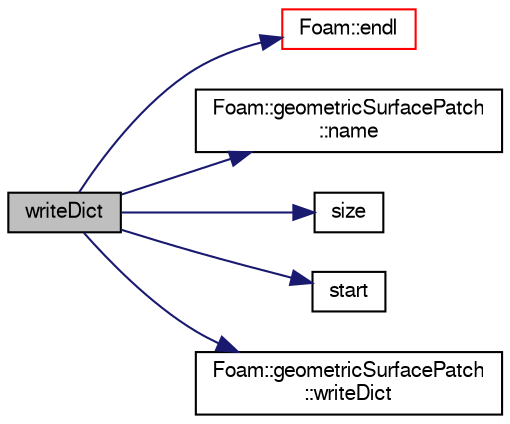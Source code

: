 digraph "writeDict"
{
  bgcolor="transparent";
  edge [fontname="FreeSans",fontsize="10",labelfontname="FreeSans",labelfontsize="10"];
  node [fontname="FreeSans",fontsize="10",shape=record];
  rankdir="LR";
  Node104 [label="writeDict",height=0.2,width=0.4,color="black", fillcolor="grey75", style="filled", fontcolor="black"];
  Node104 -> Node105 [color="midnightblue",fontsize="10",style="solid",fontname="FreeSans"];
  Node105 [label="Foam::endl",height=0.2,width=0.4,color="red",URL="$a21124.html#a2db8fe02a0d3909e9351bb4275b23ce4",tooltip="Add newline and flush stream. "];
  Node104 -> Node107 [color="midnightblue",fontsize="10",style="solid",fontname="FreeSans"];
  Node107 [label="Foam::geometricSurfacePatch\l::name",height=0.2,width=0.4,color="black",URL="$a30586.html#acc80e00a8ac919288fb55bd14cc88bf6",tooltip="Return name. "];
  Node104 -> Node108 [color="midnightblue",fontsize="10",style="solid",fontname="FreeSans"];
  Node108 [label="size",height=0.2,width=0.4,color="black",URL="$a30590.html#a9facbf0a118d395c89884e45a5ca4e4b",tooltip="Return size of this patch in the polyMesh face list. "];
  Node104 -> Node109 [color="midnightblue",fontsize="10",style="solid",fontname="FreeSans"];
  Node109 [label="start",height=0.2,width=0.4,color="black",URL="$a30590.html#a6bfd3e3abb11e98bdb4b98671cec1234",tooltip="Return start label of this patch in the polyMesh face list. "];
  Node104 -> Node110 [color="midnightblue",fontsize="10",style="solid",fontname="FreeSans"];
  Node110 [label="Foam::geometricSurfacePatch\l::writeDict",height=0.2,width=0.4,color="black",URL="$a30586.html#a99e013320e2bb0118f0c2857a9193f62",tooltip="Write dictionary. "];
}
